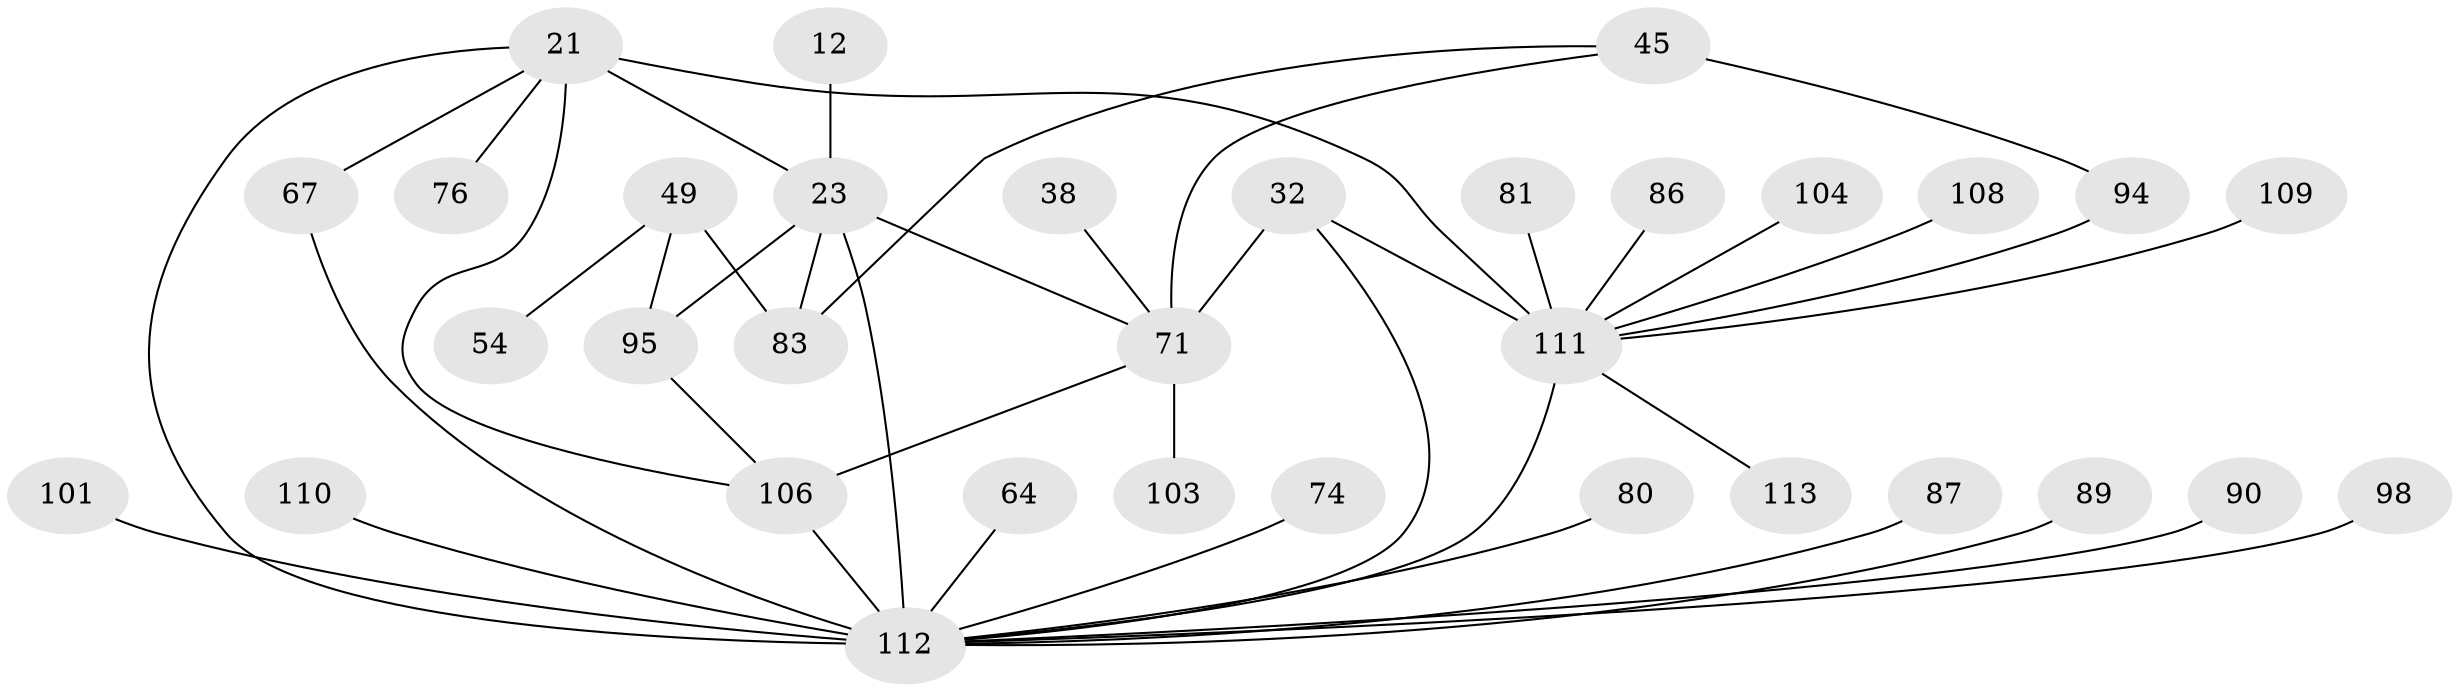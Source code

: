 // original degree distribution, {7: 0.017699115044247787, 5: 0.04424778761061947, 2: 0.3008849557522124, 3: 0.23893805309734514, 6: 0.04424778761061947, 4: 0.07079646017699115, 1: 0.2831858407079646}
// Generated by graph-tools (version 1.1) at 2025/44/03/04/25 21:44:51]
// undirected, 33 vertices, 43 edges
graph export_dot {
graph [start="1"]
  node [color=gray90,style=filled];
  12;
  21 [super="+13+14"];
  23 [super="+6+1"];
  32 [super="+28"];
  38;
  45 [super="+9"];
  49 [super="+17"];
  54;
  64;
  67 [super="+43"];
  71 [super="+10+69+5"];
  74;
  76 [super="+57"];
  80;
  81;
  83 [super="+8"];
  86;
  87;
  89 [super="+84"];
  90;
  94;
  95 [super="+50+78+35"];
  98 [super="+82"];
  101 [super="+97"];
  103 [super="+65"];
  104;
  106 [super="+102"];
  108;
  109 [super="+107"];
  110;
  111 [super="+77+99+105"];
  112 [super="+3+79+2+100"];
  113;
  12 -- 23;
  21 -- 23;
  21 -- 111 [weight=4];
  21 -- 67 [weight=2];
  21 -- 76 [weight=2];
  21 -- 112;
  21 -- 106;
  23 -- 83;
  23 -- 71;
  23 -- 95 [weight=2];
  23 -- 112 [weight=6];
  32 -- 111 [weight=2];
  32 -- 71 [weight=3];
  32 -- 112;
  38 -- 71;
  45 -- 71;
  45 -- 94 [weight=2];
  45 -- 83;
  49 -- 83 [weight=2];
  49 -- 54;
  49 -- 95;
  64 -- 112;
  67 -- 112;
  71 -- 103;
  71 -- 106;
  74 -- 112;
  80 -- 112;
  81 -- 111;
  86 -- 111;
  87 -- 112;
  89 -- 112;
  90 -- 112;
  94 -- 111;
  95 -- 106;
  98 -- 112;
  101 -- 112 [weight=2];
  104 -- 111;
  106 -- 112 [weight=2];
  108 -- 111;
  109 -- 111;
  110 -- 112;
  111 -- 113;
  111 -- 112;
}
